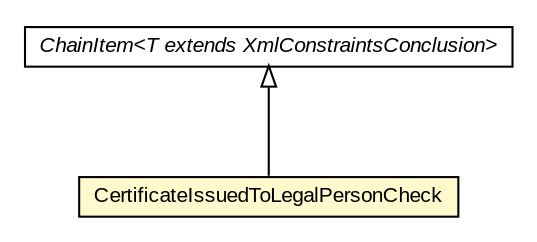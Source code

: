 #!/usr/local/bin/dot
#
# Class diagram 
# Generated by UMLGraph version R5_6-24-gf6e263 (http://www.umlgraph.org/)
#

digraph G {
	edge [fontname="arial",fontsize=10,labelfontname="arial",labelfontsize=10];
	node [fontname="arial",fontsize=10,shape=plaintext];
	nodesep=0.25;
	ranksep=0.5;
	// eu.europa.esig.dss.validation.process.ChainItem<T extends eu.europa.esig.dss.jaxb.detailedreport.XmlConstraintsConclusion>
	c221829 [label=<<table title="eu.europa.esig.dss.validation.process.ChainItem" border="0" cellborder="1" cellspacing="0" cellpadding="2" port="p" href="../../../../ChainItem.html">
		<tr><td><table border="0" cellspacing="0" cellpadding="1">
<tr><td align="center" balign="center"><font face="arial italic"> ChainItem&lt;T extends XmlConstraintsConclusion&gt; </font></td></tr>
		</table></td></tr>
		</table>>, URL="../../../../ChainItem.html", fontname="arial", fontcolor="black", fontsize=10.0];
	// eu.europa.esig.dss.validation.process.bbb.xcv.sub.checks.CertificateIssuedToLegalPersonCheck
	c221909 [label=<<table title="eu.europa.esig.dss.validation.process.bbb.xcv.sub.checks.CertificateIssuedToLegalPersonCheck" border="0" cellborder="1" cellspacing="0" cellpadding="2" port="p" bgcolor="lemonChiffon" href="./CertificateIssuedToLegalPersonCheck.html">
		<tr><td><table border="0" cellspacing="0" cellpadding="1">
<tr><td align="center" balign="center"> CertificateIssuedToLegalPersonCheck </td></tr>
		</table></td></tr>
		</table>>, URL="./CertificateIssuedToLegalPersonCheck.html", fontname="arial", fontcolor="black", fontsize=10.0];
	//eu.europa.esig.dss.validation.process.bbb.xcv.sub.checks.CertificateIssuedToLegalPersonCheck extends eu.europa.esig.dss.validation.process.ChainItem<eu.europa.esig.dss.jaxb.detailedreport.XmlSubXCV>
	c221829:p -> c221909:p [dir=back,arrowtail=empty];
}

